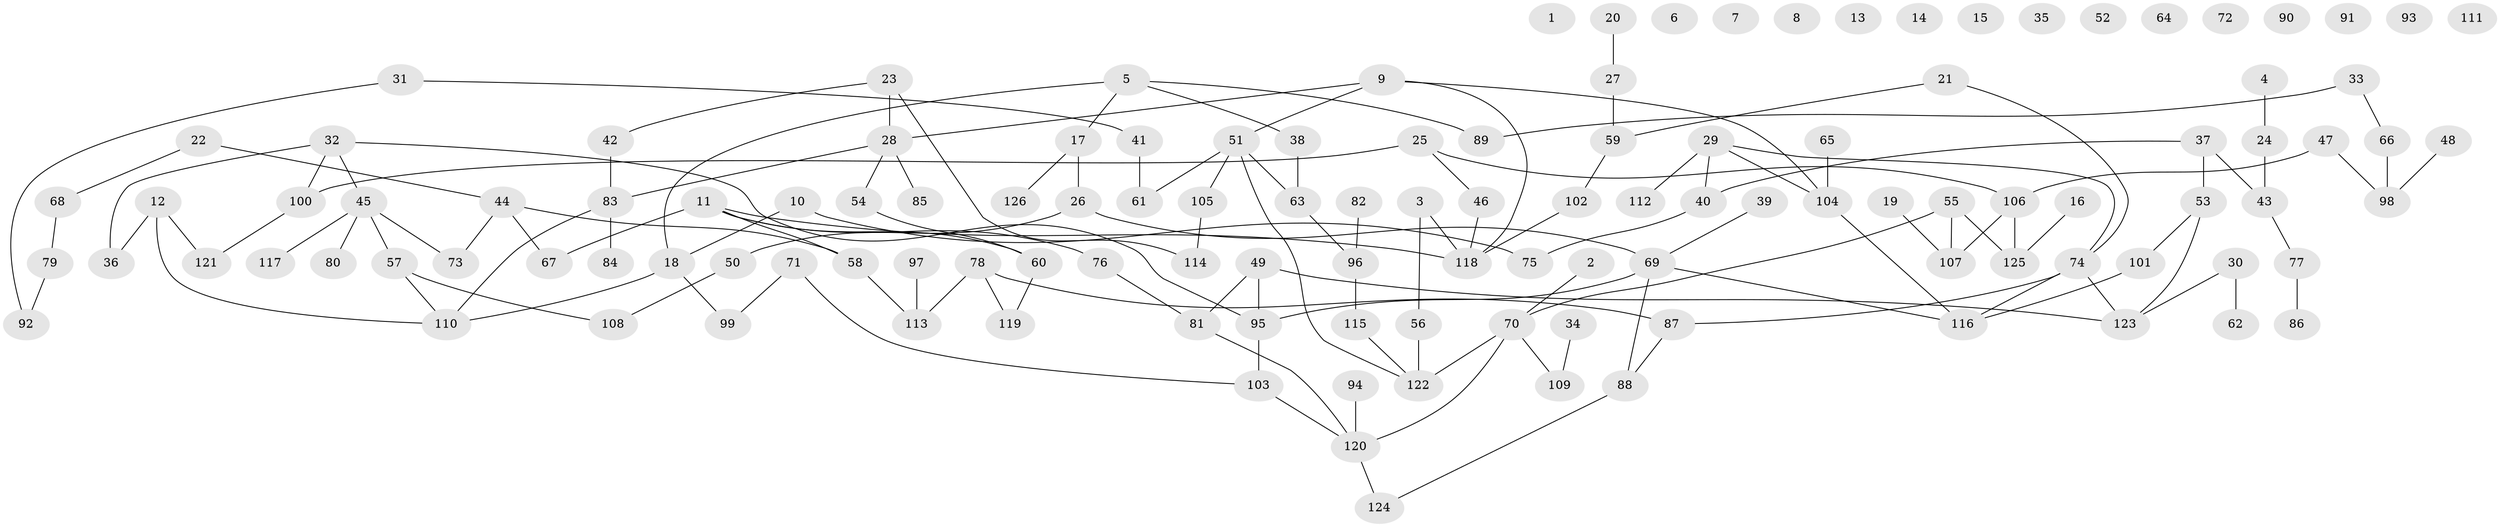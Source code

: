 // Generated by graph-tools (version 1.1) at 2025/25/03/09/25 03:25:16]
// undirected, 126 vertices, 142 edges
graph export_dot {
graph [start="1"]
  node [color=gray90,style=filled];
  1;
  2;
  3;
  4;
  5;
  6;
  7;
  8;
  9;
  10;
  11;
  12;
  13;
  14;
  15;
  16;
  17;
  18;
  19;
  20;
  21;
  22;
  23;
  24;
  25;
  26;
  27;
  28;
  29;
  30;
  31;
  32;
  33;
  34;
  35;
  36;
  37;
  38;
  39;
  40;
  41;
  42;
  43;
  44;
  45;
  46;
  47;
  48;
  49;
  50;
  51;
  52;
  53;
  54;
  55;
  56;
  57;
  58;
  59;
  60;
  61;
  62;
  63;
  64;
  65;
  66;
  67;
  68;
  69;
  70;
  71;
  72;
  73;
  74;
  75;
  76;
  77;
  78;
  79;
  80;
  81;
  82;
  83;
  84;
  85;
  86;
  87;
  88;
  89;
  90;
  91;
  92;
  93;
  94;
  95;
  96;
  97;
  98;
  99;
  100;
  101;
  102;
  103;
  104;
  105;
  106;
  107;
  108;
  109;
  110;
  111;
  112;
  113;
  114;
  115;
  116;
  117;
  118;
  119;
  120;
  121;
  122;
  123;
  124;
  125;
  126;
  2 -- 70;
  3 -- 56;
  3 -- 118;
  4 -- 24;
  5 -- 17;
  5 -- 18;
  5 -- 38;
  5 -- 89;
  9 -- 28;
  9 -- 51;
  9 -- 104;
  9 -- 118;
  10 -- 18;
  10 -- 75;
  11 -- 58;
  11 -- 60;
  11 -- 67;
  11 -- 76;
  11 -- 118;
  12 -- 36;
  12 -- 110;
  12 -- 121;
  16 -- 125;
  17 -- 26;
  17 -- 126;
  18 -- 99;
  18 -- 110;
  19 -- 107;
  20 -- 27;
  21 -- 59;
  21 -- 74;
  22 -- 44;
  22 -- 68;
  23 -- 28;
  23 -- 42;
  23 -- 114;
  24 -- 43;
  25 -- 46;
  25 -- 100;
  25 -- 106;
  26 -- 50;
  26 -- 69;
  27 -- 59;
  28 -- 54;
  28 -- 83;
  28 -- 85;
  29 -- 40;
  29 -- 74;
  29 -- 104;
  29 -- 112;
  30 -- 62;
  30 -- 123;
  31 -- 41;
  31 -- 92;
  32 -- 36;
  32 -- 45;
  32 -- 95;
  32 -- 100;
  33 -- 66;
  33 -- 89;
  34 -- 109;
  37 -- 40;
  37 -- 43;
  37 -- 53;
  38 -- 63;
  39 -- 69;
  40 -- 75;
  41 -- 61;
  42 -- 83;
  43 -- 77;
  44 -- 58;
  44 -- 67;
  44 -- 73;
  45 -- 57;
  45 -- 73;
  45 -- 80;
  45 -- 117;
  46 -- 118;
  47 -- 98;
  47 -- 106;
  48 -- 98;
  49 -- 81;
  49 -- 95;
  49 -- 123;
  50 -- 108;
  51 -- 61;
  51 -- 63;
  51 -- 105;
  51 -- 122;
  53 -- 101;
  53 -- 123;
  54 -- 60;
  55 -- 70;
  55 -- 107;
  55 -- 125;
  56 -- 122;
  57 -- 108;
  57 -- 110;
  58 -- 113;
  59 -- 102;
  60 -- 119;
  63 -- 96;
  65 -- 104;
  66 -- 98;
  68 -- 79;
  69 -- 88;
  69 -- 95;
  69 -- 116;
  70 -- 109;
  70 -- 120;
  70 -- 122;
  71 -- 99;
  71 -- 103;
  74 -- 87;
  74 -- 116;
  74 -- 123;
  76 -- 81;
  77 -- 86;
  78 -- 87;
  78 -- 113;
  78 -- 119;
  79 -- 92;
  81 -- 120;
  82 -- 96;
  83 -- 84;
  83 -- 110;
  87 -- 88;
  88 -- 124;
  94 -- 120;
  95 -- 103;
  96 -- 115;
  97 -- 113;
  100 -- 121;
  101 -- 116;
  102 -- 118;
  103 -- 120;
  104 -- 116;
  105 -- 114;
  106 -- 107;
  106 -- 125;
  115 -- 122;
  120 -- 124;
}
